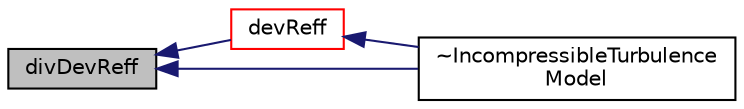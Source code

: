 digraph "divDevReff"
{
  bgcolor="transparent";
  edge [fontname="Helvetica",fontsize="10",labelfontname="Helvetica",labelfontsize="10"];
  node [fontname="Helvetica",fontsize="10",shape=record];
  rankdir="LR";
  Node678 [label="divDevReff",height=0.2,width=0.4,color="black", fillcolor="grey75", style="filled", fontcolor="black"];
  Node678 -> Node679 [dir="back",color="midnightblue",fontsize="10",style="solid",fontname="Helvetica"];
  Node679 [label="devReff",height=0.2,width=0.4,color="red",URL="$a32045.html#a58753f66b76bb2146dc1728cb9a6ca0a",tooltip="Return the effective stress tensor. "];
  Node679 -> Node682 [dir="back",color="midnightblue",fontsize="10",style="solid",fontname="Helvetica"];
  Node682 [label="~IncompressibleTurbulence\lModel",height=0.2,width=0.4,color="black",URL="$a32045.html#ada9ac877eb15f5f277b110deed440aa8",tooltip="Destructor. "];
  Node678 -> Node682 [dir="back",color="midnightblue",fontsize="10",style="solid",fontname="Helvetica"];
}
